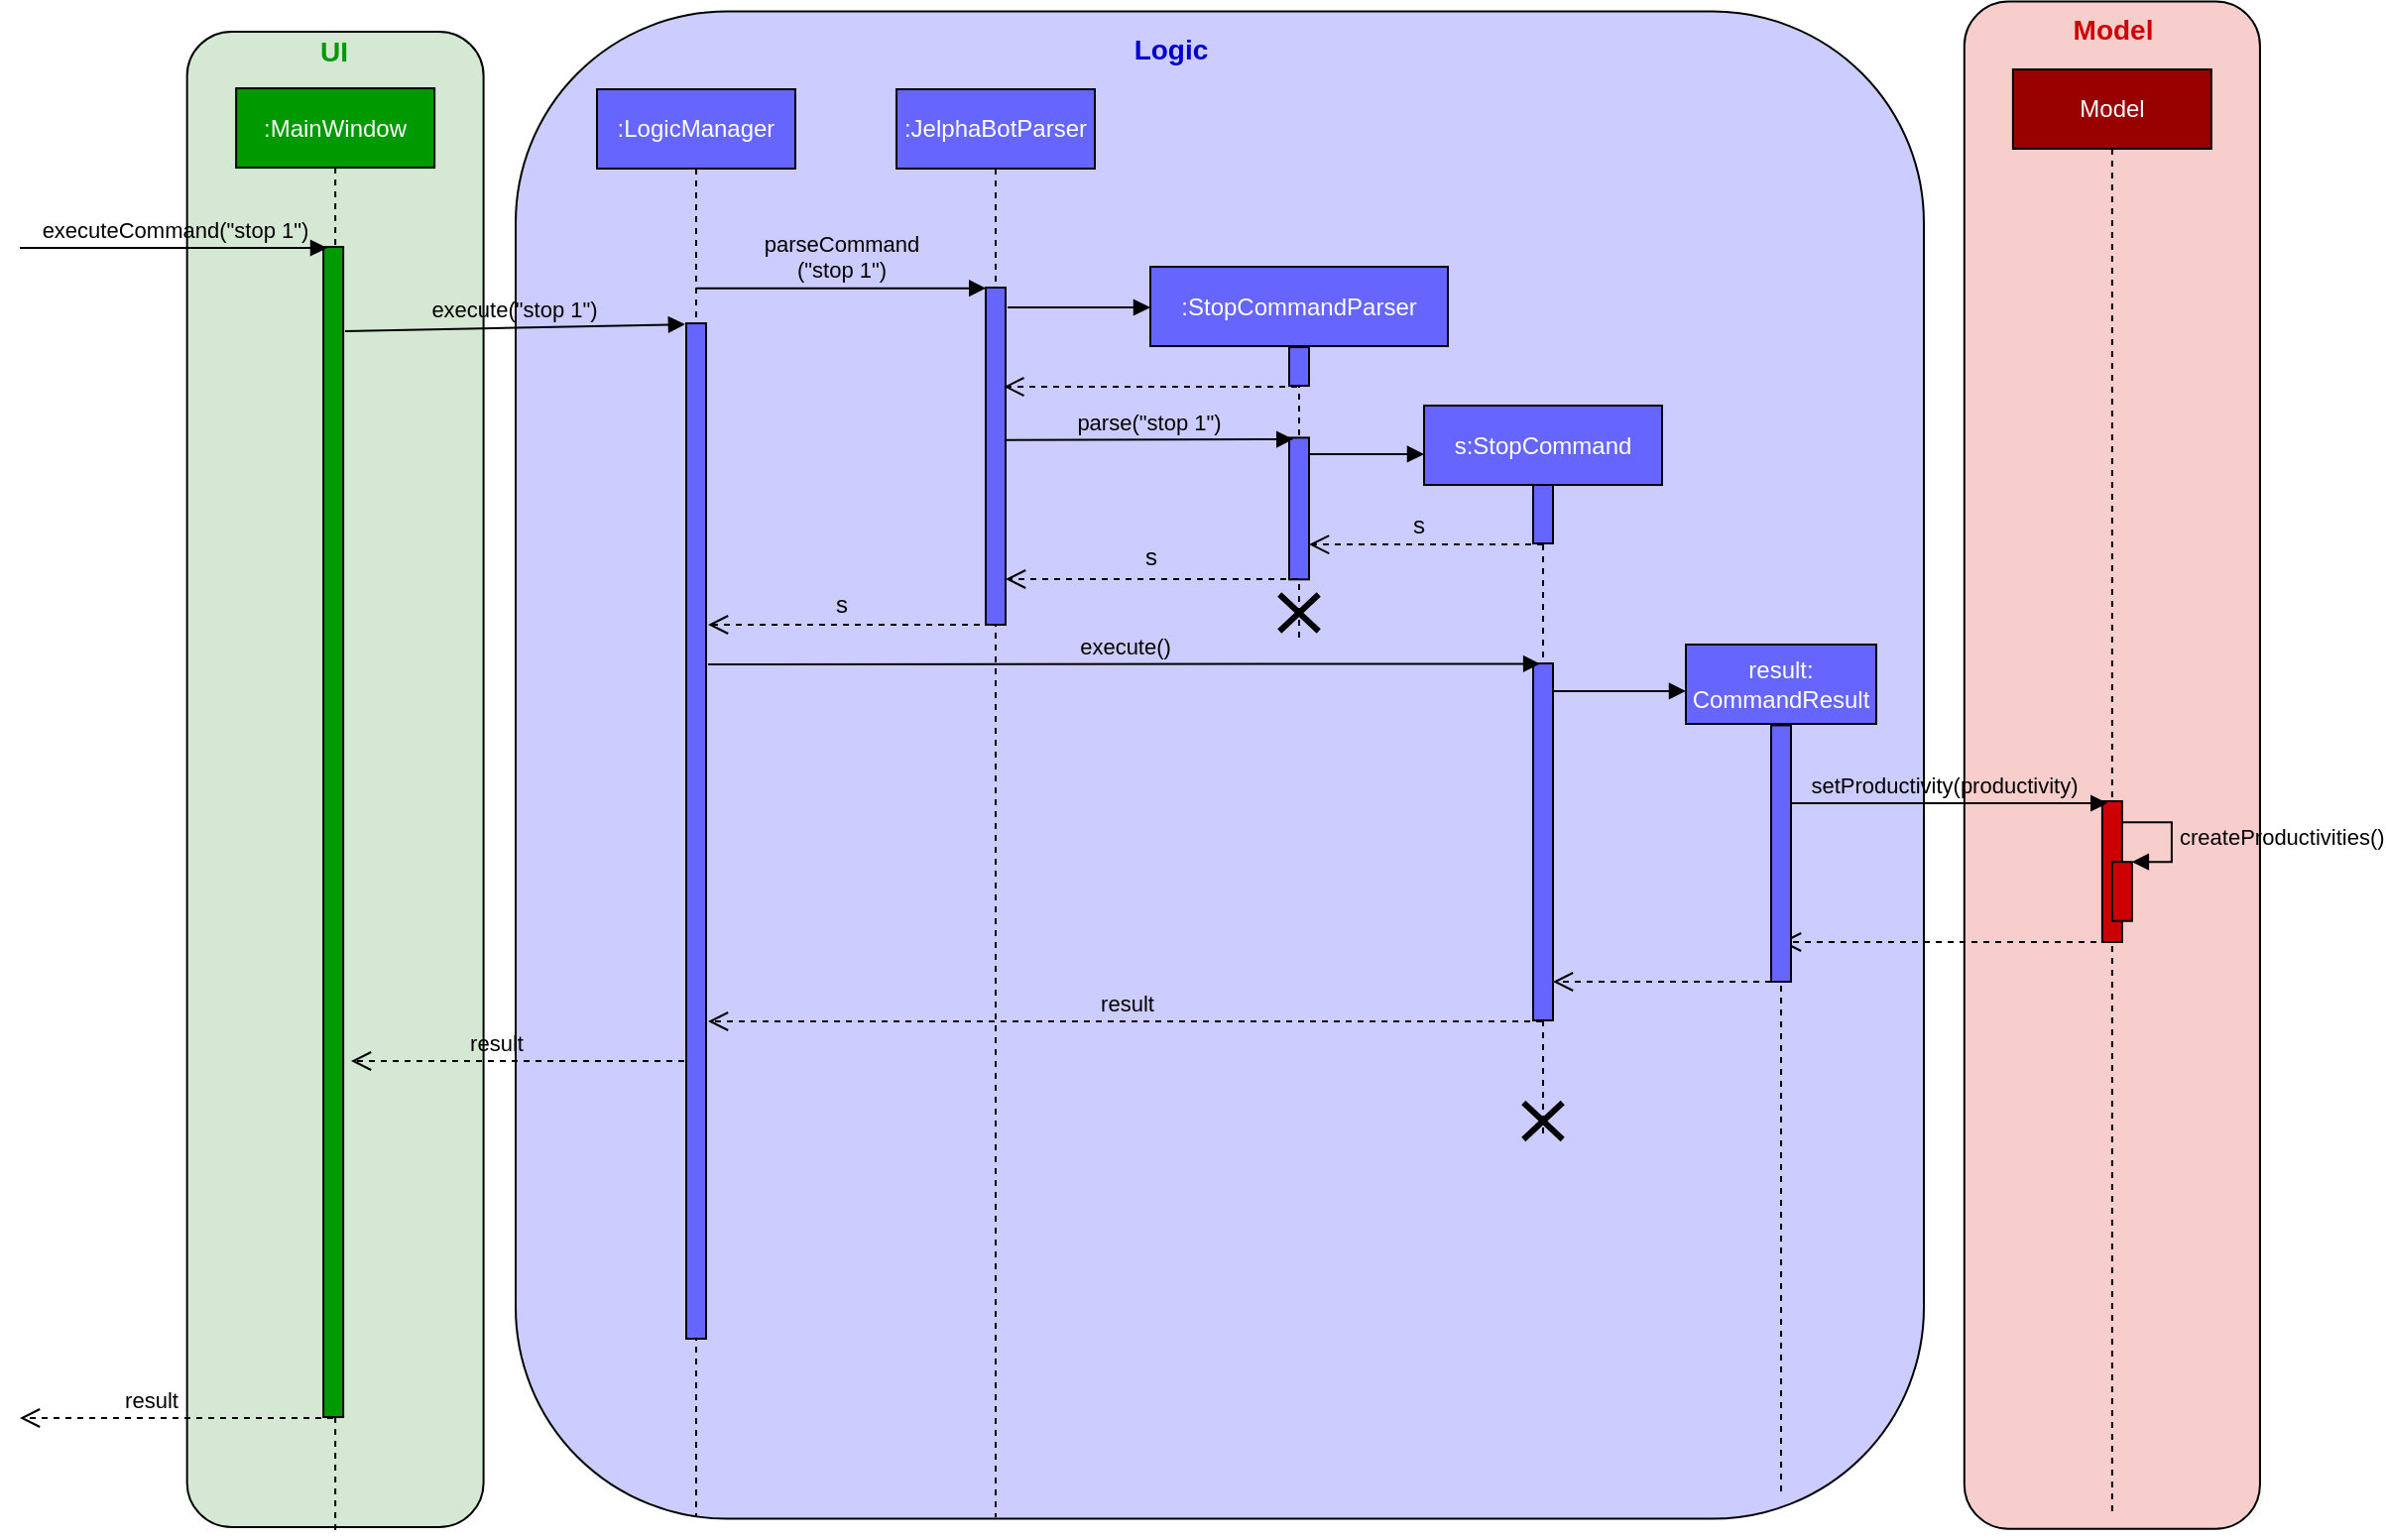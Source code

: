 <mxfile version="12.9.10" type="google"><diagram name="Page-1" id="13e1069c-82ec-6db2-03f1-153e76fe0fe0"><mxGraphModel dx="1376" dy="457" grid="1" gridSize="10" guides="1" tooltips="1" connect="1" arrows="1" fold="1" page="1" pageScale="1" pageWidth="1100" pageHeight="850" background="#ffffff" math="0" shadow="0"><root><mxCell id="0"/><mxCell id="1" parent="0"/><mxCell id="XIMg-hXaSXd9ASsC19z6-50" value="" style="rounded=1;whiteSpace=wrap;html=1;shadow=0;fillColor=#CCCCFF;" parent="1" vertex="1"><mxGeometry x="310" y="40.81" width="710" height="760" as="geometry"/></mxCell><mxCell id="XIMg-hXaSXd9ASsC19z6-1" value="&lt;pre style=&quot;font-family: &amp;#34;consolas&amp;#34; ; font-size: 9.8pt&quot;&gt;&lt;br&gt;&lt;/pre&gt;" style="rounded=1;whiteSpace=wrap;html=1;shadow=0;rotation=-90;fillColor=#D5E8D4;" parent="1" vertex="1"><mxGeometry x="-157.97" y="353.25" width="754.06" height="149.48" as="geometry"/></mxCell><mxCell id="XIMg-hXaSXd9ASsC19z6-4" value="&lt;font color=&quot;#ffffff&quot;&gt;:MainWindow&lt;/font&gt;" style="shape=umlLifeline;perimeter=lifelinePerimeter;whiteSpace=wrap;html=1;container=1;collapsible=0;recursiveResize=0;outlineConnect=0;shadow=0;fillColor=#009900;" parent="1" vertex="1"><mxGeometry x="169.06" y="79.52" width="100" height="730" as="geometry"/></mxCell><mxCell id="jix2o3iZeE8gWeBcZTaS-13" value="" style="html=1;points=[];perimeter=orthogonalPerimeter;fillColor=#009900;" parent="XIMg-hXaSXd9ASsC19z6-4" vertex="1"><mxGeometry x="44" y="80" width="10" height="590" as="geometry"/></mxCell><mxCell id="XIMg-hXaSXd9ASsC19z6-12" value="&lt;b&gt;&lt;font style=&quot;font-size: 14px&quot; color=&quot;#009900&quot;&gt;UI&lt;/font&gt;&lt;/b&gt;" style="text;html=1;align=center;verticalAlign=middle;resizable=0;points=[];autosize=1;" parent="1" vertex="1"><mxGeometry x="203" y="51" width="30" height="20" as="geometry"/></mxCell><mxCell id="XIMg-hXaSXd9ASsC19z6-18" value="execute(&quot;stop 1&quot;)" style="html=1;verticalAlign=bottom;endArrow=block;fillColor=#4D9900;entryX=-0.055;entryY=0.001;entryDx=0;entryDy=0;entryPerimeter=0;labelBackgroundColor=none;" parent="1" target="XIMg-hXaSXd9ASsC19z6-19" edge="1"><mxGeometry width="80" relative="1" as="geometry"><mxPoint x="224" y="202" as="sourcePoint"/><mxPoint x="384.5" y="170" as="targetPoint"/></mxGeometry></mxCell><mxCell id="XIMg-hXaSXd9ASsC19z6-51" value="&lt;b&gt;&lt;font style=&quot;font-size: 14px&quot; color=&quot;#0000cc&quot;&gt;Logic&lt;/font&gt;&lt;/b&gt;" style="text;html=1;align=center;verticalAlign=middle;resizable=0;points=[];autosize=1;" parent="1" vertex="1"><mxGeometry x="615" y="50" width="50" height="20" as="geometry"/></mxCell><mxCell id="bfJtrRkvlipkshoRrTFM-1" value="" style="group" parent="1" vertex="1" connectable="0"><mxGeometry x="346" y="80" width="100" height="720" as="geometry"/></mxCell><mxCell id="XIMg-hXaSXd9ASsC19z6-17" value="&lt;font color=&quot;#ffffff&quot;&gt;:LogicManager&lt;/font&gt;" style="shape=umlLifeline;perimeter=lifelinePerimeter;whiteSpace=wrap;html=1;container=1;collapsible=0;recursiveResize=0;outlineConnect=0;shadow=0;fillColor=#6666FF;" parent="bfJtrRkvlipkshoRrTFM-1" vertex="1"><mxGeometry x="5" width="100" height="720" as="geometry"/></mxCell><mxCell id="XIMg-hXaSXd9ASsC19z6-19" value="" style="html=1;points=[];perimeter=orthogonalPerimeter;shadow=0;fillColor=#6666FF;" parent="bfJtrRkvlipkshoRrTFM-1" vertex="1"><mxGeometry x="50" y="118.033" width="10" height="511.967" as="geometry"/></mxCell><mxCell id="XIMg-hXaSXd9ASsC19z6-21" value="&lt;font color=&quot;#ffffff&quot;&gt;:JelphaBotParser&lt;/font&gt;" style="shape=umlLifeline;perimeter=lifelinePerimeter;whiteSpace=wrap;html=1;container=1;collapsible=0;recursiveResize=0;outlineConnect=0;shadow=0;fillColor=#6666FF;" parent="1" vertex="1"><mxGeometry x="502" y="80" width="100" height="720" as="geometry"/></mxCell><mxCell id="XIMg-hXaSXd9ASsC19z6-22" value="" style="html=1;points=[];perimeter=orthogonalPerimeter;shadow=0;fillColor=#6666FF;" parent="XIMg-hXaSXd9ASsC19z6-21" vertex="1"><mxGeometry x="45" y="100" width="10" height="170" as="geometry"/></mxCell><mxCell id="XIMg-hXaSXd9ASsC19z6-43" value="result" style="html=1;verticalAlign=bottom;endArrow=open;dashed=1;endSize=8;fillColor=#4D9900;labelBackgroundColor=none;" parent="XIMg-hXaSXd9ASsC19z6-21" source="XIMg-hXaSXd9ASsC19z6-39" edge="1"><mxGeometry relative="1" as="geometry"><mxPoint x="304.68" y="470" as="sourcePoint"/><mxPoint x="-94.996" y="470" as="targetPoint"/></mxGeometry></mxCell><mxCell id="XIMg-hXaSXd9ASsC19z6-25" value="&lt;font color=&quot;#ffffff&quot;&gt;:StopCommandParser&lt;/font&gt;" style="shape=umlLifeline;perimeter=lifelinePerimeter;whiteSpace=wrap;html=1;container=1;collapsible=0;recursiveResize=0;outlineConnect=0;shadow=0;fillColor=#6666FF;" parent="1" vertex="1"><mxGeometry x="630" y="169.52" width="150" height="189" as="geometry"/></mxCell><mxCell id="rAE_YSj3iSmCbLVXmPXD-4" value="" style="html=1;points=[];perimeter=orthogonalPerimeter;shadow=0;fillColor=#6666FF;" parent="XIMg-hXaSXd9ASsC19z6-25" vertex="1"><mxGeometry x="70" y="40.52" width="10" height="19.48" as="geometry"/></mxCell><mxCell id="bfJtrRkvlipkshoRrTFM-16" value="" style="group" parent="XIMg-hXaSXd9ASsC19z6-25" vertex="1" connectable="0"><mxGeometry x="70" y="110" width="10" height="79" as="geometry"/></mxCell><mxCell id="bfJtrRkvlipkshoRrTFM-15" value="" style="group" parent="bfJtrRkvlipkshoRrTFM-16" vertex="1" connectable="0"><mxGeometry y="-23.819" width="10" height="83.073" as="geometry"/></mxCell><mxCell id="XIMg-hXaSXd9ASsC19z6-32" value="&lt;span style=&quot;color: rgba(0 , 0 , 0 , 0) ; font-family: monospace ; font-size: 0px&quot;&gt;%3CmxGraphModel%3E%3Croot%3E%3CmxCell%20id%3D%220%22%2F%3E%3CmxCell%20id%3D%221%22%20parent%3D%220%22%2F%3E%3CmxCell%20id%3D%222%22%20value%3D%22%22%20style%3D%22shape%3DumlDestroy%3BwhiteSpace%3Dwrap%3Bhtml%3D1%3BstrokeWidth%3D3%3BfillColor%3D%23ffffff%3B%22%20vertex%3D%221%22%20parent%3D%221%22%3E%3CmxGeometry%20x%3D%22562%22%20y%3D%22420%22%20width%3D%2230%22%20height%3D%2230%22%20as%3D%22geometry%22%2F%3E%3C%2FmxCell%3E%3C%2Froot%3E%3C%2FmxGraphModel%3E&lt;/span&gt;" style="html=1;points=[];perimeter=orthogonalPerimeter;shadow=0;fillColor=#6666FF;" parent="bfJtrRkvlipkshoRrTFM-15" vertex="1"><mxGeometry width="10" height="71.457" as="geometry"/></mxCell><mxCell id="bfJtrRkvlipkshoRrTFM-5" value="parse(&quot;stop 1&quot;)" style="html=1;verticalAlign=bottom;endArrow=block;fillColor=#4D9900;labelBackgroundColor=none;entryX=0.212;entryY=0.011;entryDx=0;entryDy=0;entryPerimeter=0;exitX=0.993;exitY=0.452;exitDx=0;exitDy=0;exitPerimeter=0;" parent="1" source="XIMg-hXaSXd9ASsC19z6-22" target="XIMg-hXaSXd9ASsC19z6-32" edge="1"><mxGeometry width="80" relative="1" as="geometry"><mxPoint x="557" y="242" as="sourcePoint"/><mxPoint x="682" y="240" as="targetPoint"/><Array as="points"/></mxGeometry></mxCell><mxCell id="bfJtrRkvlipkshoRrTFM-6" value="" style="group" parent="1" vertex="1" connectable="0"><mxGeometry x="768" y="239.52" width="120" height="570" as="geometry"/></mxCell><mxCell id="XIMg-hXaSXd9ASsC19z6-39" value="&lt;font color=&quot;#ffffff&quot;&gt;s:StopCommand&lt;/font&gt;" style="shape=umlLifeline;perimeter=lifelinePerimeter;whiteSpace=wrap;html=1;container=1;collapsible=0;recursiveResize=0;outlineConnect=0;shadow=0;fillColor=#6666FF;" parent="bfJtrRkvlipkshoRrTFM-6" vertex="1"><mxGeometry width="120" height="370" as="geometry"/></mxCell><mxCell id="bfJtrRkvlipkshoRrTFM-24" value="" style="group" parent="XIMg-hXaSXd9ASsC19z6-39" vertex="1" connectable="0"><mxGeometry x="55" y="130" width="10" height="180" as="geometry"/></mxCell><mxCell id="bfJtrRkvlipkshoRrTFM-25" value="&lt;span style=&quot;color: rgba(0 , 0 , 0 , 0) ; font-family: monospace ; font-size: 0px&quot;&gt;%3CmxGraphModel%3E%3Croot%3E%3CmxCell%20id%3D%220%22%2F%3E%3CmxCell%20id%3D%221%22%20parent%3D%220%22%2F%3E%3CmxCell%20id%3D%222%22%20value%3D%22%22%20style%3D%22shape%3DumlDestroy%3BwhiteSpace%3Dwrap%3Bhtml%3D1%3BstrokeWidth%3D3%3BfillColor%3D%23ffffff%3B%22%20vertex%3D%221%22%20parent%3D%221%22%3E%3CmxGeometry%20x%3D%22562%22%20y%3D%22420%22%20width%3D%2230%22%20height%3D%2230%22%20as%3D%22geometry%22%2F%3E%3C%2FmxCell%3E%3C%2Froot%3E%3C%2FmxGraphModel%3E&lt;/span&gt;" style="html=1;points=[];perimeter=orthogonalPerimeter;shadow=0;fillColor=#6666FF;" parent="bfJtrRkvlipkshoRrTFM-24" vertex="1"><mxGeometry width="10" height="180.0" as="geometry"/></mxCell><mxCell id="bfJtrRkvlipkshoRrTFM-37" value="" style="shape=umlDestroy;whiteSpace=wrap;html=1;strokeWidth=3;fillColor=#ffffff;" parent="XIMg-hXaSXd9ASsC19z6-39" vertex="1"><mxGeometry x="50.14" y="351.5" width="19.73" height="18.5" as="geometry"/></mxCell><mxCell id="XIMg-hXaSXd9ASsC19z6-40" value="" style="html=1;points=[];perimeter=orthogonalPerimeter;shadow=0;fillColor=#6666FF;" parent="XIMg-hXaSXd9ASsC19z6-39" vertex="1"><mxGeometry x="55" y="40" width="10" height="29.48" as="geometry"/></mxCell><mxCell id="XIMg-hXaSXd9ASsC19z6-38" value="" style="html=1;verticalAlign=bottom;endArrow=block;fillColor=#4D9900;" parent="bfJtrRkvlipkshoRrTFM-6" edge="1"><mxGeometry width="80" relative="1" as="geometry"><mxPoint x="-58" y="24.474" as="sourcePoint"/><mxPoint y="24.474" as="targetPoint"/></mxGeometry></mxCell><mxCell id="bfJtrRkvlipkshoRrTFM-7" value="" style="html=1;verticalAlign=bottom;endArrow=open;dashed=1;endSize=8;fillColor=#4D9900;" parent="1" edge="1"><mxGeometry relative="1" as="geometry"><mxPoint x="828" y="309.52" as="sourcePoint"/><mxPoint x="710" y="309.52" as="targetPoint"/></mxGeometry></mxCell><mxCell id="bfJtrRkvlipkshoRrTFM-8" value="s" style="text;html=1;align=center;verticalAlign=middle;resizable=0;points=[];labelBackgroundColor=none;" parent="bfJtrRkvlipkshoRrTFM-7" vertex="1" connectable="0"><mxGeometry x="0.069" y="-1" relative="1" as="geometry"><mxPoint y="-9" as="offset"/></mxGeometry></mxCell><mxCell id="bfJtrRkvlipkshoRrTFM-9" value="" style="html=1;verticalAlign=bottom;endArrow=open;dashed=1;endSize=8;fillColor=#4D9900;" parent="1" edge="1"><mxGeometry relative="1" as="geometry"><mxPoint x="704.5" y="327" as="sourcePoint"/><mxPoint x="557" y="327" as="targetPoint"/></mxGeometry></mxCell><mxCell id="bfJtrRkvlipkshoRrTFM-10" value="s" style="text;html=1;align=center;verticalAlign=middle;resizable=0;points=[];labelBackgroundColor=none;" parent="bfJtrRkvlipkshoRrTFM-9" vertex="1" connectable="0"><mxGeometry x="0.069" y="-1" relative="1" as="geometry"><mxPoint x="4.5" y="-9.98" as="offset"/></mxGeometry></mxCell><mxCell id="XIMg-hXaSXd9ASsC19z6-20" value="parseCommand&lt;br&gt;(&quot;stop 1&quot;)" style="html=1;verticalAlign=bottom;endArrow=block;fillColor=none;entryX=-0.086;entryY=0.002;entryDx=0;entryDy=0;entryPerimeter=0;labelBackgroundColor=none;" parent="1" source="XIMg-hXaSXd9ASsC19z6-17" edge="1"><mxGeometry width="80" relative="1" as="geometry"><mxPoint x="401" y="180.64" as="sourcePoint"/><mxPoint x="547.14" y="180.34" as="targetPoint"/><Array as="points"/></mxGeometry></mxCell><mxCell id="bfJtrRkvlipkshoRrTFM-21" value="" style="shape=umlDestroy;whiteSpace=wrap;html=1;strokeWidth=3;fillColor=#ffffff;" parent="1" vertex="1"><mxGeometry x="695.13" y="334.75" width="19.73" height="18.5" as="geometry"/></mxCell><mxCell id="bfJtrRkvlipkshoRrTFM-26" value="" style="html=1;verticalAlign=bottom;endArrow=open;dashed=1;endSize=8;fillColor=#4D9900;exitX=0.3;exitY=1;exitDx=0;exitDy=0;exitPerimeter=0;" parent="1" source="XIMg-hXaSXd9ASsC19z6-22" edge="1"><mxGeometry relative="1" as="geometry"><mxPoint x="542" y="349.5" as="sourcePoint"/><mxPoint x="407" y="350" as="targetPoint"/></mxGeometry></mxCell><mxCell id="bfJtrRkvlipkshoRrTFM-27" value="s" style="text;html=1;align=center;verticalAlign=middle;resizable=0;points=[];labelBackgroundColor=none;" parent="bfJtrRkvlipkshoRrTFM-26" vertex="1" connectable="0"><mxGeometry x="0.069" y="-1" relative="1" as="geometry"><mxPoint y="-9" as="offset"/></mxGeometry></mxCell><mxCell id="bfJtrRkvlipkshoRrTFM-28" value="execute()" style="html=1;verticalAlign=bottom;endArrow=block;fillColor=#4D9900;labelBackgroundColor=none;entryX=0.356;entryY=0.001;entryDx=0;entryDy=0;entryPerimeter=0;" parent="1" target="bfJtrRkvlipkshoRrTFM-25" edge="1"><mxGeometry width="80" relative="1" as="geometry"><mxPoint x="407" y="370" as="sourcePoint"/><mxPoint x="804" y="379" as="targetPoint"/></mxGeometry></mxCell><mxCell id="bfJtrRkvlipkshoRrTFM-29" value="" style="group" parent="1" vertex="1" connectable="0"><mxGeometry x="930" y="360" width="96" height="437" as="geometry"/></mxCell><mxCell id="bfJtrRkvlipkshoRrTFM-34" value="" style="html=1;verticalAlign=bottom;endArrow=block;fillColor=#4D9900;" parent="bfJtrRkvlipkshoRrTFM-29" source="bfJtrRkvlipkshoRrTFM-25" edge="1"><mxGeometry width="80" relative="1" as="geometry"><mxPoint x="-50" y="23.48" as="sourcePoint"/><mxPoint x="-30" y="23.48" as="targetPoint"/></mxGeometry></mxCell><mxCell id="bfJtrRkvlipkshoRrTFM-35" value="" style="html=1;verticalAlign=bottom;endArrow=open;dashed=1;endSize=8;fillColor=#4D9900;" parent="1" edge="1"><mxGeometry relative="1" as="geometry"><mxPoint x="943" y="530" as="sourcePoint"/><mxPoint x="833" y="530" as="targetPoint"/></mxGeometry></mxCell><mxCell id="bfJtrRkvlipkshoRrTFM-41" value="result" style="html=1;verticalAlign=bottom;endArrow=open;dashed=1;endSize=8;fillColor=#4D9900;labelBackgroundColor=none;" parent="1" edge="1"><mxGeometry x="0.131" relative="1" as="geometry"><mxPoint x="395" y="570" as="sourcePoint"/><mxPoint x="227.004" y="570" as="targetPoint"/><mxPoint as="offset"/></mxGeometry></mxCell><mxCell id="jix2o3iZeE8gWeBcZTaS-1" value="&lt;pre style=&quot;font-family: &amp;#34;consolas&amp;#34; ; font-size: 9.8pt&quot;&gt;&lt;br&gt;&lt;/pre&gt;" style="rounded=1;whiteSpace=wrap;html=1;shadow=0;rotation=-90;fillColor=#f8cecc;strokeColor=#000000;" parent="1" vertex="1"><mxGeometry x="729.87" y="346.28" width="770.13" height="149.07" as="geometry"/></mxCell><mxCell id="jix2o3iZeE8gWeBcZTaS-2" value="&lt;font color=&quot;#ffffff&quot;&gt;Model&lt;/font&gt;" style="shape=umlLifeline;perimeter=lifelinePerimeter;whiteSpace=wrap;html=1;container=1;collapsible=0;recursiveResize=0;outlineConnect=0;shadow=0;fillColor=#990000;" parent="1" vertex="1"><mxGeometry x="1064.93" y="70" width="100" height="730" as="geometry"/></mxCell><mxCell id="jix2o3iZeE8gWeBcZTaS-3" value="" style="html=1;points=[];perimeter=orthogonalPerimeter;fillColor=#CC0000;" parent="jix2o3iZeE8gWeBcZTaS-2" vertex="1"><mxGeometry x="45" y="368.98" width="10" height="71.02" as="geometry"/></mxCell><mxCell id="jix2o3iZeE8gWeBcZTaS-21" value="" style="html=1;points=[];perimeter=orthogonalPerimeter;fillColor=#CC0000;strokeColor=#000000;" parent="jix2o3iZeE8gWeBcZTaS-2" vertex="1"><mxGeometry x="50" y="399.62" width="10" height="29.75" as="geometry"/></mxCell><mxCell id="jix2o3iZeE8gWeBcZTaS-22" value="createProductivities()" style="edgeStyle=orthogonalEdgeStyle;html=1;align=left;spacingLeft=2;endArrow=block;rounded=0;entryX=1;entryY=0;labelBackgroundColor=none;" parent="jix2o3iZeE8gWeBcZTaS-2" target="jix2o3iZeE8gWeBcZTaS-21" edge="1"><mxGeometry relative="1" as="geometry"><mxPoint x="55" y="379.62" as="sourcePoint"/><Array as="points"><mxPoint x="80" y="379.62"/></Array></mxGeometry></mxCell><mxCell id="jix2o3iZeE8gWeBcZTaS-14" value="result" style="html=1;verticalAlign=bottom;endArrow=open;dashed=1;endSize=8;fillColor=#4D9900;labelBackgroundColor=none;" parent="1" edge="1"><mxGeometry x="0.167" relative="1" as="geometry"><mxPoint x="218" y="750" as="sourcePoint"/><mxPoint x="60" y="750" as="targetPoint"/><mxPoint as="offset"/></mxGeometry></mxCell><mxCell id="jix2o3iZeE8gWeBcZTaS-17" value="setProductivity(productivity)" style="html=1;verticalAlign=bottom;endArrow=block;entryX=0.471;entryY=0.001;entryDx=0;entryDy=0;entryPerimeter=0;labelBackgroundColor=none;" parent="1" edge="1"><mxGeometry width="80" relative="1" as="geometry"><mxPoint x="948" y="440" as="sourcePoint"/><mxPoint x="1112.64" y="440.001" as="targetPoint"/></mxGeometry></mxCell><mxCell id="jix2o3iZeE8gWeBcZTaS-24" value="" style="html=1;verticalAlign=bottom;endArrow=open;dashed=1;endSize=8;" parent="1" edge="1"><mxGeometry relative="1" as="geometry"><mxPoint x="1113" y="510" as="sourcePoint"/><mxPoint x="948" y="510" as="targetPoint"/></mxGeometry></mxCell><mxCell id="wzlNA1SB05Lc95EXIzfR-1" value="&lt;b&gt;&lt;font color=&quot;#cc0000&quot; style=&quot;font-size: 14px&quot;&gt;Model&lt;/font&gt;&lt;/b&gt;" style="text;html=1;align=center;verticalAlign=middle;resizable=0;points=[];autosize=1;" parent="1" vertex="1"><mxGeometry x="1084.93" y="40.48" width="60" height="20" as="geometry"/></mxCell><mxCell id="XIMg-hXaSXd9ASsC19z6-6" value="executeCommand(&quot;stop 1&quot;)" style="html=1;verticalAlign=bottom;endArrow=block;fillColor=#4D9900;labelBackgroundColor=none;" parent="1" edge="1"><mxGeometry width="80" relative="1" as="geometry"><mxPoint x="60" y="160" as="sourcePoint"/><mxPoint x="215" y="160" as="targetPoint"/></mxGeometry></mxCell><mxCell id="rAE_YSj3iSmCbLVXmPXD-2" value="" style="html=1;verticalAlign=bottom;endArrow=block;fillColor=#4D9900;labelBackgroundColor=none;" parent="1" edge="1"><mxGeometry width="80" relative="1" as="geometry"><mxPoint x="558" y="190" as="sourcePoint"/><mxPoint x="630" y="190" as="targetPoint"/><Array as="points"/></mxGeometry></mxCell><mxCell id="rAE_YSj3iSmCbLVXmPXD-6" value="" style="html=1;verticalAlign=bottom;endArrow=open;dashed=1;endSize=8;fillColor=#4D9900;" parent="1" edge="1"><mxGeometry relative="1" as="geometry"><mxPoint x="704" y="230" as="sourcePoint"/><mxPoint x="556.13" y="230" as="targetPoint"/></mxGeometry></mxCell><mxCell id="rAE_YSj3iSmCbLVXmPXD-7" value="&lt;br&gt;" style="text;html=1;align=center;verticalAlign=middle;resizable=0;points=[];labelBackgroundColor=none;" parent="rAE_YSj3iSmCbLVXmPXD-6" vertex="1" connectable="0"><mxGeometry x="0.069" y="-1" relative="1" as="geometry"><mxPoint y="-9" as="offset"/></mxGeometry></mxCell><mxCell id="bfJtrRkvlipkshoRrTFM-30" value="&lt;font color=&quot;#ffffff&quot;&gt;result:&lt;br&gt;CommandResult&lt;/font&gt;" style="shape=umlLifeline;perimeter=lifelinePerimeter;whiteSpace=wrap;html=1;container=1;collapsible=0;recursiveResize=0;outlineConnect=0;shadow=0;fillColor=#6666FF;" parent="1" vertex="1"><mxGeometry x="900" y="360" width="96" height="430" as="geometry"/></mxCell><mxCell id="bfJtrRkvlipkshoRrTFM-31" value="" style="html=1;points=[];perimeter=orthogonalPerimeter;shadow=0;fillColor=#6666FF;" parent="bfJtrRkvlipkshoRrTFM-30" vertex="1"><mxGeometry x="43" y="40.72" width="10" height="129.28" as="geometry"/></mxCell></root></mxGraphModel></diagram></mxfile>

